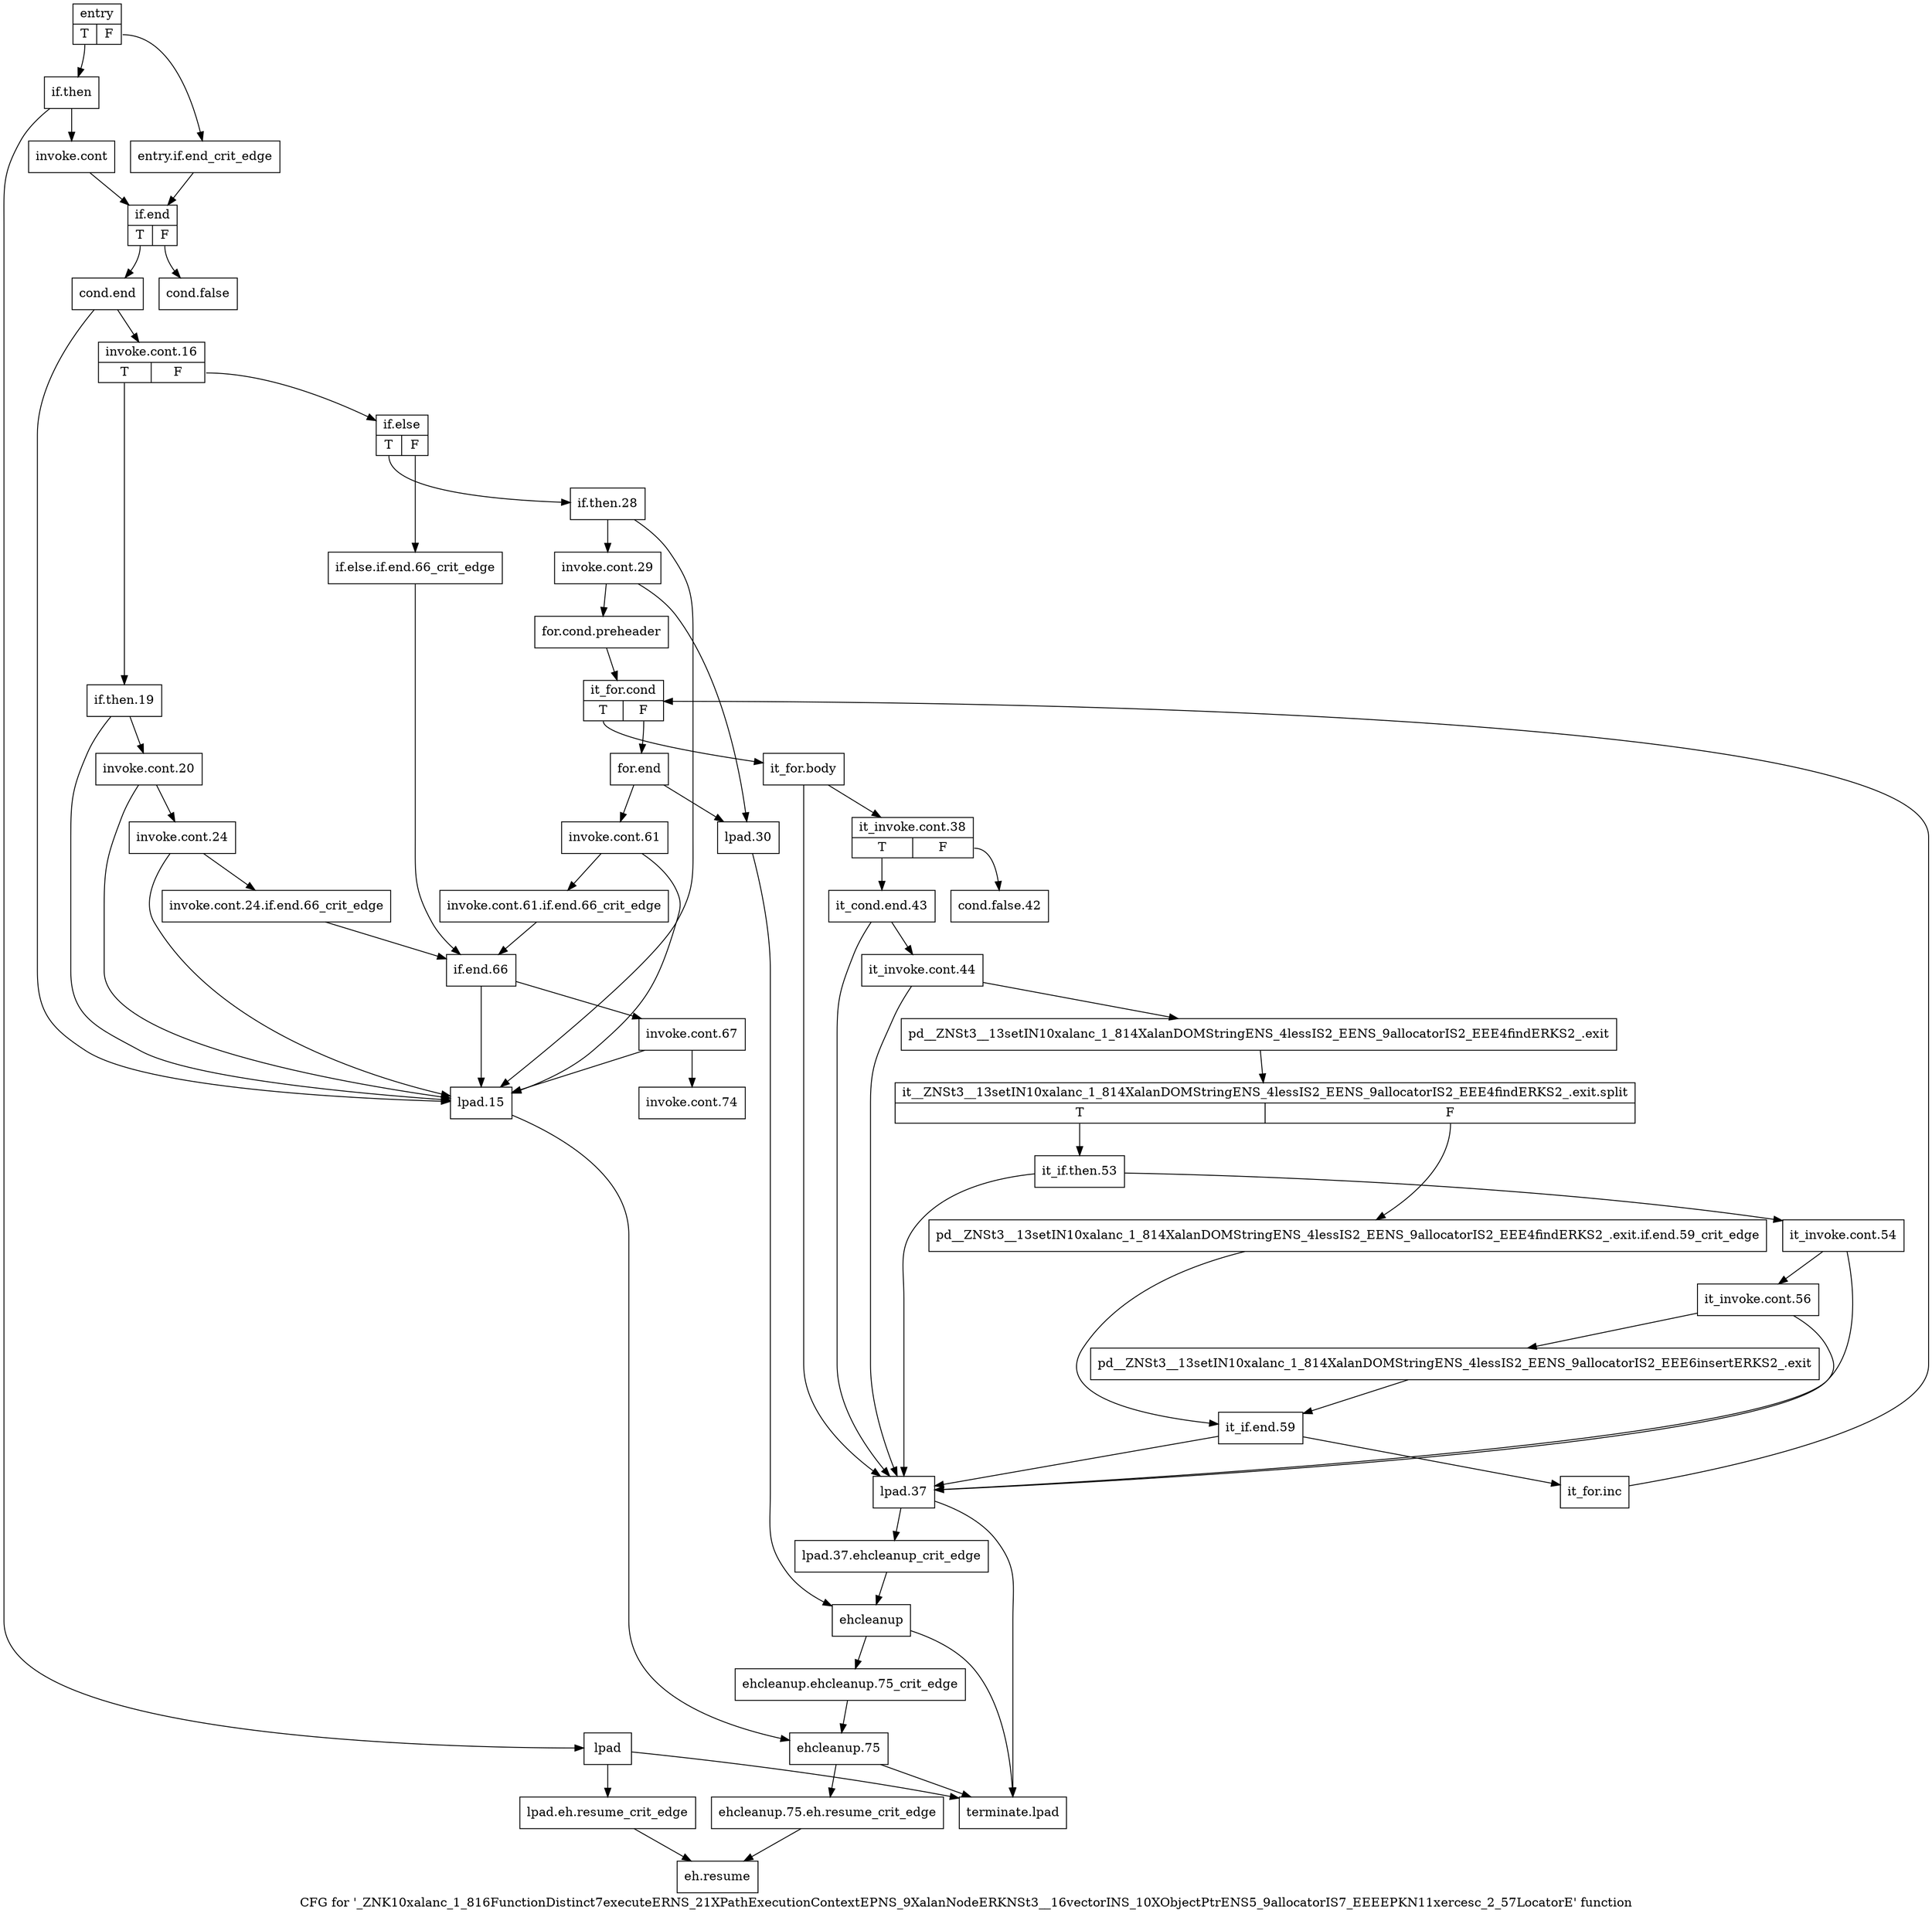 digraph "CFG for '_ZNK10xalanc_1_816FunctionDistinct7executeERNS_21XPathExecutionContextEPNS_9XalanNodeERKNSt3__16vectorINS_10XObjectPtrENS5_9allocatorIS7_EEEEPKN11xercesc_2_57LocatorE' function" {
	label="CFG for '_ZNK10xalanc_1_816FunctionDistinct7executeERNS_21XPathExecutionContextEPNS_9XalanNodeERKNSt3__16vectorINS_10XObjectPtrENS5_9allocatorIS7_EEEEPKN11xercesc_2_57LocatorE' function";

	Node0x8b976c0 [shape=record,label="{entry|{<s0>T|<s1>F}}"];
	Node0x8b976c0:s0 -> Node0x8b97760;
	Node0x8b976c0:s1 -> Node0x8b97710;
	Node0x8b97710 [shape=record,label="{entry.if.end_crit_edge}"];
	Node0x8b97710 -> Node0x8b978a0;
	Node0x8b97760 [shape=record,label="{if.then}"];
	Node0x8b97760 -> Node0x8b977b0;
	Node0x8b97760 -> Node0x8b97800;
	Node0x8b977b0 [shape=record,label="{invoke.cont}"];
	Node0x8b977b0 -> Node0x8b978a0;
	Node0x8b97800 [shape=record,label="{lpad}"];
	Node0x8b97800 -> Node0x8b97850;
	Node0x8b97800 -> Node0x8b985c0;
	Node0x8b97850 [shape=record,label="{lpad.eh.resume_crit_edge}"];
	Node0x8b97850 -> Node0x8b98570;
	Node0x8b978a0 [shape=record,label="{if.end|{<s0>T|<s1>F}}"];
	Node0x8b978a0:s0 -> Node0x8b97940;
	Node0x8b978a0:s1 -> Node0x8b978f0;
	Node0x8b978f0 [shape=record,label="{cond.false}"];
	Node0x8b97940 [shape=record,label="{cond.end}"];
	Node0x8b97940 -> Node0x8b97990;
	Node0x8b97940 -> Node0x8b97b20;
	Node0x8b97990 [shape=record,label="{invoke.cont.16|{<s0>T|<s1>F}}"];
	Node0x8b97990:s0 -> Node0x8b979e0;
	Node0x8b97990:s1 -> Node0x8b97b70;
	Node0x8b979e0 [shape=record,label="{if.then.19}"];
	Node0x8b979e0 -> Node0x8b97a30;
	Node0x8b979e0 -> Node0x8b97b20;
	Node0x8b97a30 [shape=record,label="{invoke.cont.20}"];
	Node0x8b97a30 -> Node0x8b97a80;
	Node0x8b97a30 -> Node0x8b97b20;
	Node0x8b97a80 [shape=record,label="{invoke.cont.24}"];
	Node0x8b97a80 -> Node0x8b97ad0;
	Node0x8b97a80 -> Node0x8b97b20;
	Node0x8b97ad0 [shape=record,label="{invoke.cont.24.if.end.66_crit_edge}"];
	Node0x8b97ad0 -> Node0x8b983e0;
	Node0x8b97b20 [shape=record,label="{lpad.15}"];
	Node0x8b97b20 -> Node0x8b984d0;
	Node0x8b97b70 [shape=record,label="{if.else|{<s0>T|<s1>F}}"];
	Node0x8b97b70:s0 -> Node0x8b97c10;
	Node0x8b97b70:s1 -> Node0x8b97bc0;
	Node0x8b97bc0 [shape=record,label="{if.else.if.end.66_crit_edge}"];
	Node0x8b97bc0 -> Node0x8b983e0;
	Node0x8b97c10 [shape=record,label="{if.then.28}"];
	Node0x8b97c10 -> Node0x8b97c60;
	Node0x8b97c10 -> Node0x8b97b20;
	Node0x8b97c60 [shape=record,label="{invoke.cont.29}"];
	Node0x8b97c60 -> Node0x8b97cb0;
	Node0x8b97c60 -> Node0x8b97e40;
	Node0x8b97cb0 [shape=record,label="{for.cond.preheader}"];
	Node0x8b97cb0 -> Node0x8b97d00;
	Node0x8b97d00 [shape=record,label="{it_for.cond|{<s0>T|<s1>F}}"];
	Node0x8b97d00:s0 -> Node0x8b97d50;
	Node0x8b97d00:s1 -> Node0x8b98250;
	Node0x8b97d50 [shape=record,label="{it_for.body}"];
	Node0x8b97d50 -> Node0x8b97da0;
	Node0x8b97d50 -> Node0x8b97e90;
	Node0x8b97da0 [shape=record,label="{it_invoke.cont.38|{<s0>T|<s1>F}}"];
	Node0x8b97da0:s0 -> Node0x8b97f30;
	Node0x8b97da0:s1 -> Node0x8b97df0;
	Node0x8b97df0 [shape=record,label="{cond.false.42}"];
	Node0x8b97e40 [shape=record,label="{lpad.30}"];
	Node0x8b97e40 -> Node0x8b98340;
	Node0x8b97e90 [shape=record,label="{lpad.37}"];
	Node0x8b97e90 -> Node0x8b97ee0;
	Node0x8b97e90 -> Node0x8b985c0;
	Node0x8b97ee0 [shape=record,label="{lpad.37.ehcleanup_crit_edge}"];
	Node0x8b97ee0 -> Node0x8b98340;
	Node0x8b97f30 [shape=record,label="{it_cond.end.43}"];
	Node0x8b97f30 -> Node0x8b97f80;
	Node0x8b97f30 -> Node0x8b97e90;
	Node0x8b97f80 [shape=record,label="{it_invoke.cont.44}"];
	Node0x8b97f80 -> Node0x8b97fd0;
	Node0x8b97f80 -> Node0x8b97e90;
	Node0x8b97fd0 [shape=record,label="{pd__ZNSt3__13setIN10xalanc_1_814XalanDOMStringENS_4lessIS2_EENS_9allocatorIS2_EEE4findERKS2_.exit}"];
	Node0x8b97fd0 -> Node0xc94e530;
	Node0xc94e530 [shape=record,label="{it__ZNSt3__13setIN10xalanc_1_814XalanDOMStringENS_4lessIS2_EENS_9allocatorIS2_EEE4findERKS2_.exit.split|{<s0>T|<s1>F}}"];
	Node0xc94e530:s0 -> Node0x8b98070;
	Node0xc94e530:s1 -> Node0x8b98020;
	Node0x8b98020 [shape=record,label="{pd__ZNSt3__13setIN10xalanc_1_814XalanDOMStringENS_4lessIS2_EENS_9allocatorIS2_EEE4findERKS2_.exit.if.end.59_crit_edge}"];
	Node0x8b98020 -> Node0x8b981b0;
	Node0x8b98070 [shape=record,label="{it_if.then.53}"];
	Node0x8b98070 -> Node0x8b980c0;
	Node0x8b98070 -> Node0x8b97e90;
	Node0x8b980c0 [shape=record,label="{it_invoke.cont.54}"];
	Node0x8b980c0 -> Node0x8b98110;
	Node0x8b980c0 -> Node0x8b97e90;
	Node0x8b98110 [shape=record,label="{it_invoke.cont.56}"];
	Node0x8b98110 -> Node0x8b98160;
	Node0x8b98110 -> Node0x8b97e90;
	Node0x8b98160 [shape=record,label="{pd__ZNSt3__13setIN10xalanc_1_814XalanDOMStringENS_4lessIS2_EENS_9allocatorIS2_EEE6insertERKS2_.exit}"];
	Node0x8b98160 -> Node0x8b981b0;
	Node0x8b981b0 [shape=record,label="{it_if.end.59}"];
	Node0x8b981b0 -> Node0x8b98200;
	Node0x8b981b0 -> Node0x8b97e90;
	Node0x8b98200 [shape=record,label="{it_for.inc}"];
	Node0x8b98200 -> Node0x8b97d00;
	Node0x8b98250 [shape=record,label="{for.end}"];
	Node0x8b98250 -> Node0x8b982a0;
	Node0x8b98250 -> Node0x8b97e40;
	Node0x8b982a0 [shape=record,label="{invoke.cont.61}"];
	Node0x8b982a0 -> Node0x8b982f0;
	Node0x8b982a0 -> Node0x8b97b20;
	Node0x8b982f0 [shape=record,label="{invoke.cont.61.if.end.66_crit_edge}"];
	Node0x8b982f0 -> Node0x8b983e0;
	Node0x8b98340 [shape=record,label="{ehcleanup}"];
	Node0x8b98340 -> Node0x8b98390;
	Node0x8b98340 -> Node0x8b985c0;
	Node0x8b98390 [shape=record,label="{ehcleanup.ehcleanup.75_crit_edge}"];
	Node0x8b98390 -> Node0x8b984d0;
	Node0x8b983e0 [shape=record,label="{if.end.66}"];
	Node0x8b983e0 -> Node0x8b98430;
	Node0x8b983e0 -> Node0x8b97b20;
	Node0x8b98430 [shape=record,label="{invoke.cont.67}"];
	Node0x8b98430 -> Node0x8b98480;
	Node0x8b98430 -> Node0x8b97b20;
	Node0x8b98480 [shape=record,label="{invoke.cont.74}"];
	Node0x8b984d0 [shape=record,label="{ehcleanup.75}"];
	Node0x8b984d0 -> Node0x8b98520;
	Node0x8b984d0 -> Node0x8b985c0;
	Node0x8b98520 [shape=record,label="{ehcleanup.75.eh.resume_crit_edge}"];
	Node0x8b98520 -> Node0x8b98570;
	Node0x8b98570 [shape=record,label="{eh.resume}"];
	Node0x8b985c0 [shape=record,label="{terminate.lpad}"];
}
